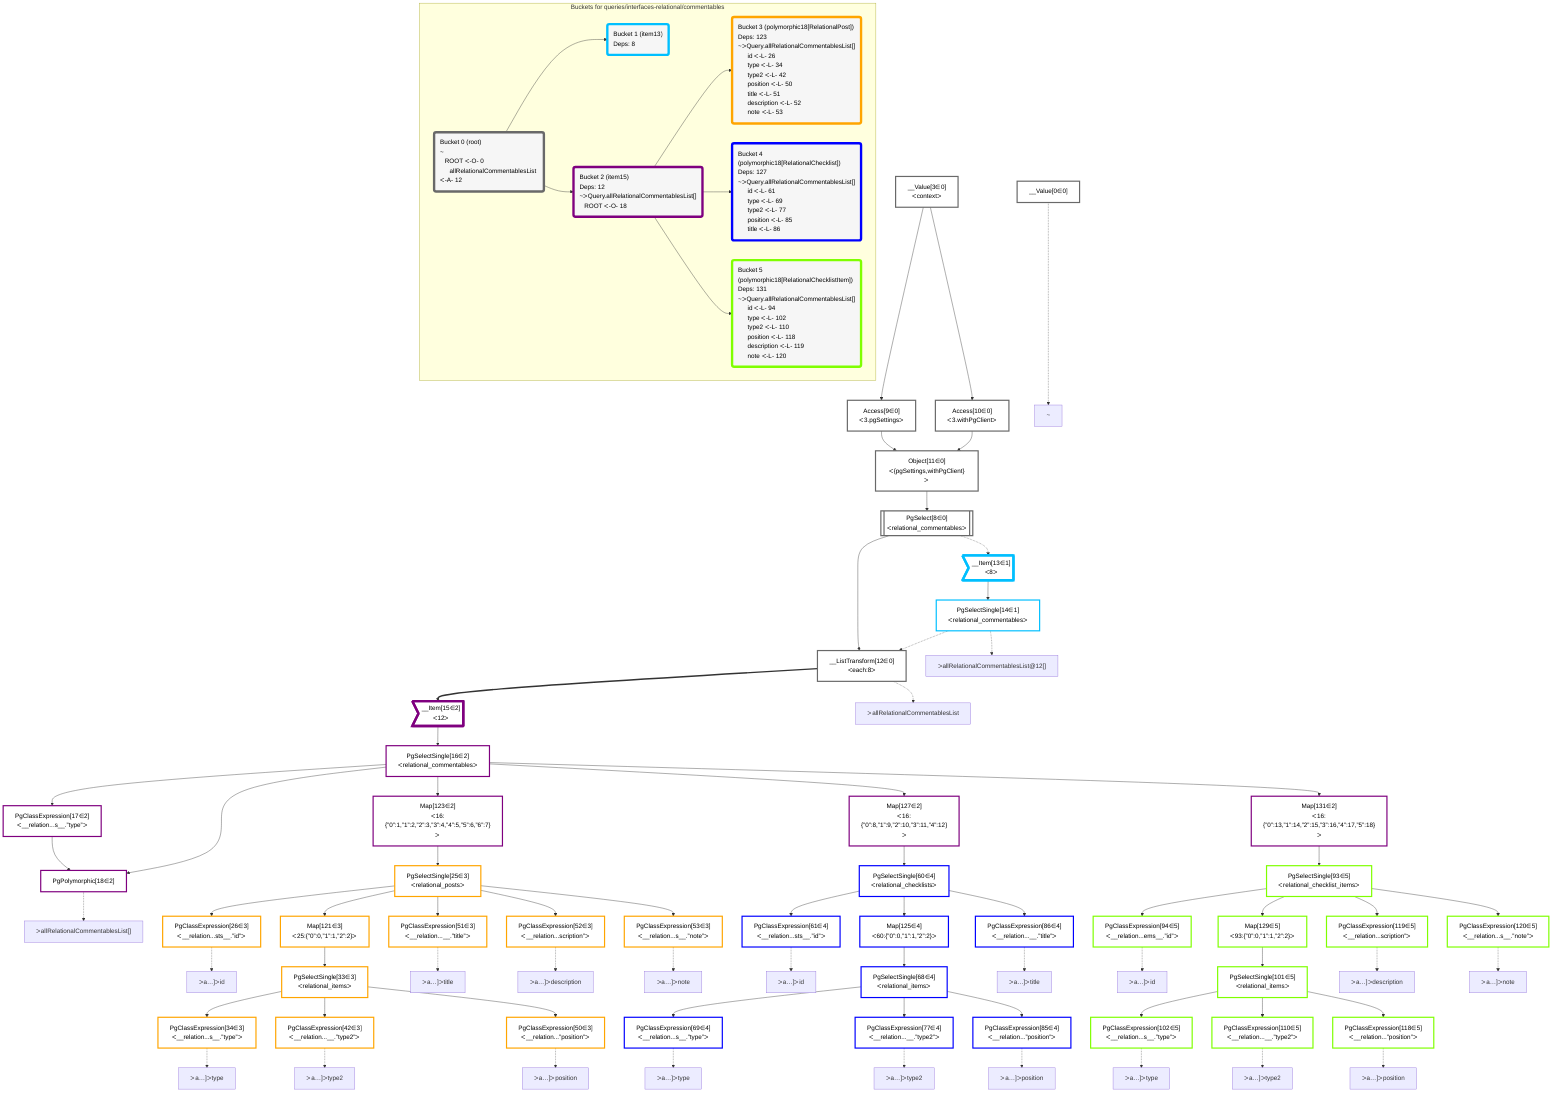 graph TD
    classDef path fill:#eee,stroke:#000,color:#000
    classDef plan fill:#fff,stroke-width:3px,color:#000
    classDef itemplan fill:#fff,stroke-width:6px,color:#000
    classDef sideeffectplan fill:#f00,stroke-width:6px,color:#000
    classDef bucket fill:#f6f6f6,color:#000,stroke-width:6px,text-align:left


    %% define plans
    __Value0["__Value[0∈0]"]:::plan
    __Value3["__Value[3∈0]<br />ᐸcontextᐳ"]:::plan
    Access9["Access[9∈0]<br />ᐸ3.pgSettingsᐳ"]:::plan
    Access10["Access[10∈0]<br />ᐸ3.withPgClientᐳ"]:::plan
    Object11["Object[11∈0]<br />ᐸ{pgSettings,withPgClient}ᐳ"]:::plan
    PgSelect8[["PgSelect[8∈0]<br />ᐸrelational_commentablesᐳ"]]:::plan
    __ListTransform12["__ListTransform[12∈0]<br />ᐸeach:8ᐳ"]:::plan
    __Item13>"__Item[13∈1]<br />ᐸ8ᐳ"]:::itemplan
    PgSelectSingle14["PgSelectSingle[14∈1]<br />ᐸrelational_commentablesᐳ"]:::plan
    __Item15>"__Item[15∈2]<br />ᐸ12ᐳ"]:::itemplan
    PgSelectSingle16["PgSelectSingle[16∈2]<br />ᐸrelational_commentablesᐳ"]:::plan
    PgClassExpression17["PgClassExpression[17∈2]<br />ᐸ__relation...s__.”type”ᐳ"]:::plan
    PgPolymorphic18["PgPolymorphic[18∈2]"]:::plan
    Map123["Map[123∈2]<br />ᐸ16:{”0”:1,”1”:2,”2”:3,”3”:4,”4”:5,”5”:6,”6”:7}ᐳ"]:::plan
    PgSelectSingle25["PgSelectSingle[25∈3]<br />ᐸrelational_postsᐳ"]:::plan
    PgClassExpression26["PgClassExpression[26∈3]<br />ᐸ__relation...sts__.”id”ᐳ"]:::plan
    Map121["Map[121∈3]<br />ᐸ25:{”0”:0,”1”:1,”2”:2}ᐳ"]:::plan
    PgSelectSingle33["PgSelectSingle[33∈3]<br />ᐸrelational_itemsᐳ"]:::plan
    PgClassExpression34["PgClassExpression[34∈3]<br />ᐸ__relation...s__.”type”ᐳ"]:::plan
    PgClassExpression42["PgClassExpression[42∈3]<br />ᐸ__relation...__.”type2”ᐳ"]:::plan
    PgClassExpression50["PgClassExpression[50∈3]<br />ᐸ__relation...”position”ᐳ"]:::plan
    PgClassExpression51["PgClassExpression[51∈3]<br />ᐸ__relation...__.”title”ᐳ"]:::plan
    PgClassExpression52["PgClassExpression[52∈3]<br />ᐸ__relation...scription”ᐳ"]:::plan
    PgClassExpression53["PgClassExpression[53∈3]<br />ᐸ__relation...s__.”note”ᐳ"]:::plan
    Map127["Map[127∈2]<br />ᐸ16:{”0”:8,”1”:9,”2”:10,”3”:11,”4”:12}ᐳ"]:::plan
    PgSelectSingle60["PgSelectSingle[60∈4]<br />ᐸrelational_checklistsᐳ"]:::plan
    PgClassExpression61["PgClassExpression[61∈4]<br />ᐸ__relation...sts__.”id”ᐳ"]:::plan
    Map125["Map[125∈4]<br />ᐸ60:{”0”:0,”1”:1,”2”:2}ᐳ"]:::plan
    PgSelectSingle68["PgSelectSingle[68∈4]<br />ᐸrelational_itemsᐳ"]:::plan
    PgClassExpression69["PgClassExpression[69∈4]<br />ᐸ__relation...s__.”type”ᐳ"]:::plan
    PgClassExpression77["PgClassExpression[77∈4]<br />ᐸ__relation...__.”type2”ᐳ"]:::plan
    PgClassExpression85["PgClassExpression[85∈4]<br />ᐸ__relation...”position”ᐳ"]:::plan
    PgClassExpression86["PgClassExpression[86∈4]<br />ᐸ__relation...__.”title”ᐳ"]:::plan
    Map131["Map[131∈2]<br />ᐸ16:{”0”:13,”1”:14,”2”:15,”3”:16,”4”:17,”5”:18}ᐳ"]:::plan
    PgSelectSingle93["PgSelectSingle[93∈5]<br />ᐸrelational_checklist_itemsᐳ"]:::plan
    PgClassExpression94["PgClassExpression[94∈5]<br />ᐸ__relation...ems__.”id”ᐳ"]:::plan
    Map129["Map[129∈5]<br />ᐸ93:{”0”:0,”1”:1,”2”:2}ᐳ"]:::plan
    PgSelectSingle101["PgSelectSingle[101∈5]<br />ᐸrelational_itemsᐳ"]:::plan
    PgClassExpression102["PgClassExpression[102∈5]<br />ᐸ__relation...s__.”type”ᐳ"]:::plan
    PgClassExpression110["PgClassExpression[110∈5]<br />ᐸ__relation...__.”type2”ᐳ"]:::plan
    PgClassExpression118["PgClassExpression[118∈5]<br />ᐸ__relation...”position”ᐳ"]:::plan
    PgClassExpression119["PgClassExpression[119∈5]<br />ᐸ__relation...scription”ᐳ"]:::plan
    PgClassExpression120["PgClassExpression[120∈5]<br />ᐸ__relation...s__.”note”ᐳ"]:::plan

    %% plan dependencies
    __Value3 --> Access9
    __Value3 --> Access10
    Access9 & Access10 --> Object11
    Object11 --> PgSelect8
    PgSelect8 --> __ListTransform12
    PgSelectSingle14 -.-> __ListTransform12
    PgSelect8 -.-> __Item13
    __Item13 --> PgSelectSingle14
    __ListTransform12 ==> __Item15
    __Item15 --> PgSelectSingle16
    PgSelectSingle16 --> PgClassExpression17
    PgSelectSingle16 & PgClassExpression17 --> PgPolymorphic18
    PgSelectSingle16 --> Map123
    Map123 --> PgSelectSingle25
    PgSelectSingle25 --> PgClassExpression26
    PgSelectSingle25 --> Map121
    Map121 --> PgSelectSingle33
    PgSelectSingle33 --> PgClassExpression34
    PgSelectSingle33 --> PgClassExpression42
    PgSelectSingle33 --> PgClassExpression50
    PgSelectSingle25 --> PgClassExpression51
    PgSelectSingle25 --> PgClassExpression52
    PgSelectSingle25 --> PgClassExpression53
    PgSelectSingle16 --> Map127
    Map127 --> PgSelectSingle60
    PgSelectSingle60 --> PgClassExpression61
    PgSelectSingle60 --> Map125
    Map125 --> PgSelectSingle68
    PgSelectSingle68 --> PgClassExpression69
    PgSelectSingle68 --> PgClassExpression77
    PgSelectSingle68 --> PgClassExpression85
    PgSelectSingle60 --> PgClassExpression86
    PgSelectSingle16 --> Map131
    Map131 --> PgSelectSingle93
    PgSelectSingle93 --> PgClassExpression94
    PgSelectSingle93 --> Map129
    Map129 --> PgSelectSingle101
    PgSelectSingle101 --> PgClassExpression102
    PgSelectSingle101 --> PgClassExpression110
    PgSelectSingle101 --> PgClassExpression118
    PgSelectSingle93 --> PgClassExpression119
    PgSelectSingle93 --> PgClassExpression120

    %% plan-to-path relationships
    P0["~"]
    __Value0 -.-> P0
    P12["ᐳallRelationalCommentablesList"]
    __ListTransform12 -.-> P12
    P14["ᐳallRelationalCommentablesList@12[]"]
    PgSelectSingle14 -.-> P14
    P18["ᐳallRelationalCommentablesList[]"]
    PgPolymorphic18 -.-> P18
    P26["ᐳa…]ᐳid"]
    PgClassExpression26 -.-> P26
    P34["ᐳa…]ᐳtype"]
    PgClassExpression34 -.-> P34
    P42["ᐳa…]ᐳtype2"]
    PgClassExpression42 -.-> P42
    P50["ᐳa…]ᐳposition"]
    PgClassExpression50 -.-> P50
    P51["ᐳa…]ᐳtitle"]
    PgClassExpression51 -.-> P51
    P52["ᐳa…]ᐳdescription"]
    PgClassExpression52 -.-> P52
    P53["ᐳa…]ᐳnote"]
    PgClassExpression53 -.-> P53
    P61["ᐳa…]ᐳid"]
    PgClassExpression61 -.-> P61
    P69["ᐳa…]ᐳtype"]
    PgClassExpression69 -.-> P69
    P77["ᐳa…]ᐳtype2"]
    PgClassExpression77 -.-> P77
    P85["ᐳa…]ᐳposition"]
    PgClassExpression85 -.-> P85
    P86["ᐳa…]ᐳtitle"]
    PgClassExpression86 -.-> P86
    P94["ᐳa…]ᐳid"]
    PgClassExpression94 -.-> P94
    P102["ᐳa…]ᐳtype"]
    PgClassExpression102 -.-> P102
    P110["ᐳa…]ᐳtype2"]
    PgClassExpression110 -.-> P110
    P118["ᐳa…]ᐳposition"]
    PgClassExpression118 -.-> P118
    P119["ᐳa…]ᐳdescription"]
    PgClassExpression119 -.-> P119
    P120["ᐳa…]ᐳnote"]
    PgClassExpression120 -.-> P120

    subgraph "Buckets for queries/interfaces-relational/commentables"
    Bucket0("Bucket 0 (root)<br />~<br />⠀ROOT ᐸ-O- 0<br />⠀⠀allRelationalCommentablesList ᐸ-A- 12"):::bucket
    classDef bucket0 stroke:#696969
    class Bucket0,__Value0,__Value3,PgSelect8,Access9,Access10,Object11,__ListTransform12 bucket0
    Bucket1("Bucket 1 (item13)<br />Deps: 8"):::bucket
    classDef bucket1 stroke:#00bfff
    class Bucket1,__Item13,PgSelectSingle14 bucket1
    Bucket2("Bucket 2 (item15)<br />Deps: 12<br />~ᐳQuery.allRelationalCommentablesList[]<br />⠀ROOT ᐸ-O- 18"):::bucket
    classDef bucket2 stroke:#7f007f
    class Bucket2,__Item15,PgSelectSingle16,PgClassExpression17,PgPolymorphic18,Map123,Map127,Map131 bucket2
    Bucket3("Bucket 3 (polymorphic18[RelationalPost])<br />Deps: 123<br />~ᐳQuery.allRelationalCommentablesList[]<br />⠀⠀id ᐸ-L- 26<br />⠀⠀type ᐸ-L- 34<br />⠀⠀type2 ᐸ-L- 42<br />⠀⠀position ᐸ-L- 50<br />⠀⠀title ᐸ-L- 51<br />⠀⠀description ᐸ-L- 52<br />⠀⠀note ᐸ-L- 53"):::bucket
    classDef bucket3 stroke:#ffa500
    class Bucket3,PgSelectSingle25,PgClassExpression26,PgSelectSingle33,PgClassExpression34,PgClassExpression42,PgClassExpression50,PgClassExpression51,PgClassExpression52,PgClassExpression53,Map121 bucket3
    Bucket4("Bucket 4 (polymorphic18[RelationalChecklist])<br />Deps: 127<br />~ᐳQuery.allRelationalCommentablesList[]<br />⠀⠀id ᐸ-L- 61<br />⠀⠀type ᐸ-L- 69<br />⠀⠀type2 ᐸ-L- 77<br />⠀⠀position ᐸ-L- 85<br />⠀⠀title ᐸ-L- 86"):::bucket
    classDef bucket4 stroke:#0000ff
    class Bucket4,PgSelectSingle60,PgClassExpression61,PgSelectSingle68,PgClassExpression69,PgClassExpression77,PgClassExpression85,PgClassExpression86,Map125 bucket4
    Bucket5("Bucket 5 (polymorphic18[RelationalChecklistItem])<br />Deps: 131<br />~ᐳQuery.allRelationalCommentablesList[]<br />⠀⠀id ᐸ-L- 94<br />⠀⠀type ᐸ-L- 102<br />⠀⠀type2 ᐸ-L- 110<br />⠀⠀position ᐸ-L- 118<br />⠀⠀description ᐸ-L- 119<br />⠀⠀note ᐸ-L- 120"):::bucket
    classDef bucket5 stroke:#7fff00
    class Bucket5,PgSelectSingle93,PgClassExpression94,PgSelectSingle101,PgClassExpression102,PgClassExpression110,PgClassExpression118,PgClassExpression119,PgClassExpression120,Map129 bucket5
    Bucket0 --> Bucket1 & Bucket2
    Bucket2 --> Bucket3 & Bucket4 & Bucket5
    end